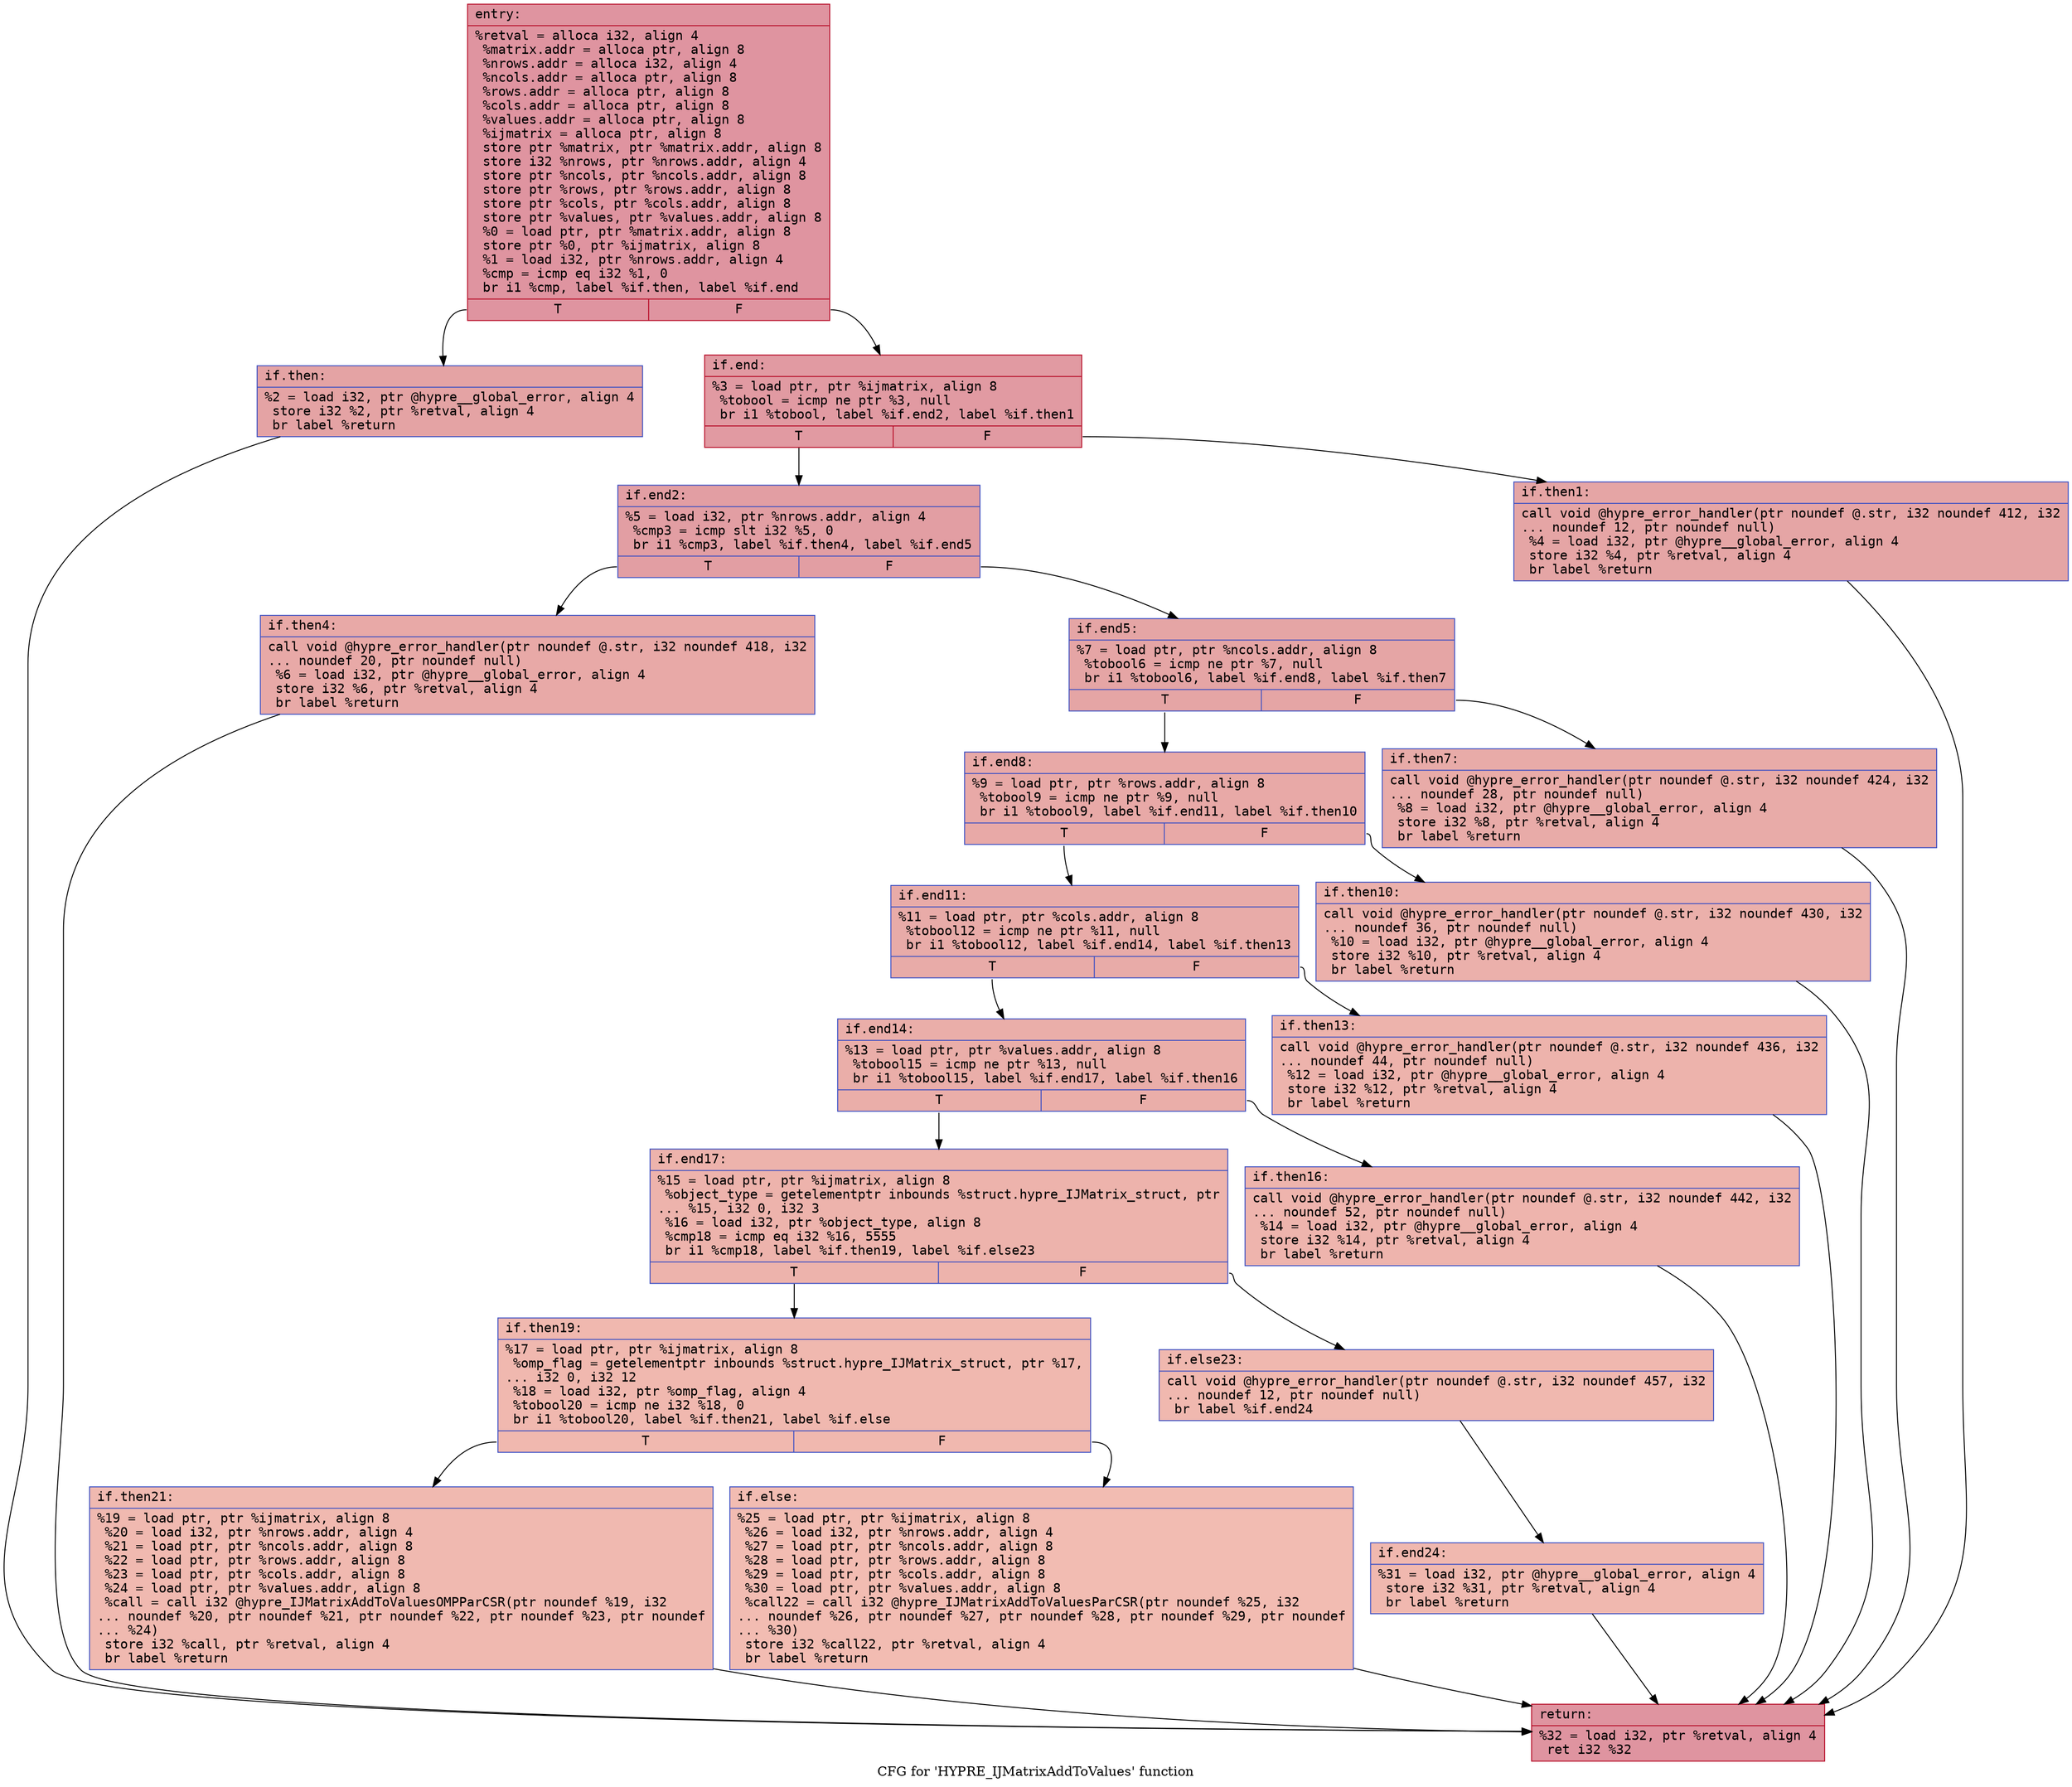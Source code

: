 digraph "CFG for 'HYPRE_IJMatrixAddToValues' function" {
	label="CFG for 'HYPRE_IJMatrixAddToValues' function";

	Node0x55c120a46110 [shape=record,color="#b70d28ff", style=filled, fillcolor="#b70d2870" fontname="Courier",label="{entry:\l|  %retval = alloca i32, align 4\l  %matrix.addr = alloca ptr, align 8\l  %nrows.addr = alloca i32, align 4\l  %ncols.addr = alloca ptr, align 8\l  %rows.addr = alloca ptr, align 8\l  %cols.addr = alloca ptr, align 8\l  %values.addr = alloca ptr, align 8\l  %ijmatrix = alloca ptr, align 8\l  store ptr %matrix, ptr %matrix.addr, align 8\l  store i32 %nrows, ptr %nrows.addr, align 4\l  store ptr %ncols, ptr %ncols.addr, align 8\l  store ptr %rows, ptr %rows.addr, align 8\l  store ptr %cols, ptr %cols.addr, align 8\l  store ptr %values, ptr %values.addr, align 8\l  %0 = load ptr, ptr %matrix.addr, align 8\l  store ptr %0, ptr %ijmatrix, align 8\l  %1 = load i32, ptr %nrows.addr, align 4\l  %cmp = icmp eq i32 %1, 0\l  br i1 %cmp, label %if.then, label %if.end\l|{<s0>T|<s1>F}}"];
	Node0x55c120a46110:s0 -> Node0x55c120a47490[tooltip="entry -> if.then\nProbability 37.50%" ];
	Node0x55c120a46110:s1 -> Node0x55c120a47500[tooltip="entry -> if.end\nProbability 62.50%" ];
	Node0x55c120a47490 [shape=record,color="#3d50c3ff", style=filled, fillcolor="#c32e3170" fontname="Courier",label="{if.then:\l|  %2 = load i32, ptr @hypre__global_error, align 4\l  store i32 %2, ptr %retval, align 4\l  br label %return\l}"];
	Node0x55c120a47490 -> Node0x55c120a477a0[tooltip="if.then -> return\nProbability 100.00%" ];
	Node0x55c120a47500 [shape=record,color="#b70d28ff", style=filled, fillcolor="#bb1b2c70" fontname="Courier",label="{if.end:\l|  %3 = load ptr, ptr %ijmatrix, align 8\l  %tobool = icmp ne ptr %3, null\l  br i1 %tobool, label %if.end2, label %if.then1\l|{<s0>T|<s1>F}}"];
	Node0x55c120a47500:s0 -> Node0x55c120a479b0[tooltip="if.end -> if.end2\nProbability 62.50%" ];
	Node0x55c120a47500:s1 -> Node0x55c120a47a20[tooltip="if.end -> if.then1\nProbability 37.50%" ];
	Node0x55c120a47a20 [shape=record,color="#3d50c3ff", style=filled, fillcolor="#c5333470" fontname="Courier",label="{if.then1:\l|  call void @hypre_error_handler(ptr noundef @.str, i32 noundef 412, i32\l... noundef 12, ptr noundef null)\l  %4 = load i32, ptr @hypre__global_error, align 4\l  store i32 %4, ptr %retval, align 4\l  br label %return\l}"];
	Node0x55c120a47a20 -> Node0x55c120a477a0[tooltip="if.then1 -> return\nProbability 100.00%" ];
	Node0x55c120a479b0 [shape=record,color="#3d50c3ff", style=filled, fillcolor="#be242e70" fontname="Courier",label="{if.end2:\l|  %5 = load i32, ptr %nrows.addr, align 4\l  %cmp3 = icmp slt i32 %5, 0\l  br i1 %cmp3, label %if.then4, label %if.end5\l|{<s0>T|<s1>F}}"];
	Node0x55c120a479b0:s0 -> Node0x55c120a47fb0[tooltip="if.end2 -> if.then4\nProbability 37.50%" ];
	Node0x55c120a479b0:s1 -> Node0x55c120a48000[tooltip="if.end2 -> if.end5\nProbability 62.50%" ];
	Node0x55c120a47fb0 [shape=record,color="#3d50c3ff", style=filled, fillcolor="#ca3b3770" fontname="Courier",label="{if.then4:\l|  call void @hypre_error_handler(ptr noundef @.str, i32 noundef 418, i32\l... noundef 20, ptr noundef null)\l  %6 = load i32, ptr @hypre__global_error, align 4\l  store i32 %6, ptr %retval, align 4\l  br label %return\l}"];
	Node0x55c120a47fb0 -> Node0x55c120a477a0[tooltip="if.then4 -> return\nProbability 100.00%" ];
	Node0x55c120a48000 [shape=record,color="#3d50c3ff", style=filled, fillcolor="#c5333470" fontname="Courier",label="{if.end5:\l|  %7 = load ptr, ptr %ncols.addr, align 8\l  %tobool6 = icmp ne ptr %7, null\l  br i1 %tobool6, label %if.end8, label %if.then7\l|{<s0>T|<s1>F}}"];
	Node0x55c120a48000:s0 -> Node0x55c120a488b0[tooltip="if.end5 -> if.end8\nProbability 62.50%" ];
	Node0x55c120a48000:s1 -> Node0x55c120a48900[tooltip="if.end5 -> if.then7\nProbability 37.50%" ];
	Node0x55c120a48900 [shape=record,color="#3d50c3ff", style=filled, fillcolor="#cc403a70" fontname="Courier",label="{if.then7:\l|  call void @hypre_error_handler(ptr noundef @.str, i32 noundef 424, i32\l... noundef 28, ptr noundef null)\l  %8 = load i32, ptr @hypre__global_error, align 4\l  store i32 %8, ptr %retval, align 4\l  br label %return\l}"];
	Node0x55c120a48900 -> Node0x55c120a477a0[tooltip="if.then7 -> return\nProbability 100.00%" ];
	Node0x55c120a488b0 [shape=record,color="#3d50c3ff", style=filled, fillcolor="#ca3b3770" fontname="Courier",label="{if.end8:\l|  %9 = load ptr, ptr %rows.addr, align 8\l  %tobool9 = icmp ne ptr %9, null\l  br i1 %tobool9, label %if.end11, label %if.then10\l|{<s0>T|<s1>F}}"];
	Node0x55c120a488b0:s0 -> Node0x55c120a48e90[tooltip="if.end8 -> if.end11\nProbability 62.50%" ];
	Node0x55c120a488b0:s1 -> Node0x55c120a48ee0[tooltip="if.end8 -> if.then10\nProbability 37.50%" ];
	Node0x55c120a48ee0 [shape=record,color="#3d50c3ff", style=filled, fillcolor="#d24b4070" fontname="Courier",label="{if.then10:\l|  call void @hypre_error_handler(ptr noundef @.str, i32 noundef 430, i32\l... noundef 36, ptr noundef null)\l  %10 = load i32, ptr @hypre__global_error, align 4\l  store i32 %10, ptr %retval, align 4\l  br label %return\l}"];
	Node0x55c120a48ee0 -> Node0x55c120a477a0[tooltip="if.then10 -> return\nProbability 100.00%" ];
	Node0x55c120a48e90 [shape=record,color="#3d50c3ff", style=filled, fillcolor="#cc403a70" fontname="Courier",label="{if.end11:\l|  %11 = load ptr, ptr %cols.addr, align 8\l  %tobool12 = icmp ne ptr %11, null\l  br i1 %tobool12, label %if.end14, label %if.then13\l|{<s0>T|<s1>F}}"];
	Node0x55c120a48e90:s0 -> Node0x55c120a49480[tooltip="if.end11 -> if.end14\nProbability 62.50%" ];
	Node0x55c120a48e90:s1 -> Node0x55c120a494d0[tooltip="if.end11 -> if.then13\nProbability 37.50%" ];
	Node0x55c120a494d0 [shape=record,color="#3d50c3ff", style=filled, fillcolor="#d6524470" fontname="Courier",label="{if.then13:\l|  call void @hypre_error_handler(ptr noundef @.str, i32 noundef 436, i32\l... noundef 44, ptr noundef null)\l  %12 = load i32, ptr @hypre__global_error, align 4\l  store i32 %12, ptr %retval, align 4\l  br label %return\l}"];
	Node0x55c120a494d0 -> Node0x55c120a477a0[tooltip="if.then13 -> return\nProbability 100.00%" ];
	Node0x55c120a49480 [shape=record,color="#3d50c3ff", style=filled, fillcolor="#d0473d70" fontname="Courier",label="{if.end14:\l|  %13 = load ptr, ptr %values.addr, align 8\l  %tobool15 = icmp ne ptr %13, null\l  br i1 %tobool15, label %if.end17, label %if.then16\l|{<s0>T|<s1>F}}"];
	Node0x55c120a49480:s0 -> Node0x55c120a49a80[tooltip="if.end14 -> if.end17\nProbability 62.50%" ];
	Node0x55c120a49480:s1 -> Node0x55c120a49ad0[tooltip="if.end14 -> if.then16\nProbability 37.50%" ];
	Node0x55c120a49ad0 [shape=record,color="#3d50c3ff", style=filled, fillcolor="#d8564670" fontname="Courier",label="{if.then16:\l|  call void @hypre_error_handler(ptr noundef @.str, i32 noundef 442, i32\l... noundef 52, ptr noundef null)\l  %14 = load i32, ptr @hypre__global_error, align 4\l  store i32 %14, ptr %retval, align 4\l  br label %return\l}"];
	Node0x55c120a49ad0 -> Node0x55c120a477a0[tooltip="if.then16 -> return\nProbability 100.00%" ];
	Node0x55c120a49a80 [shape=record,color="#3d50c3ff", style=filled, fillcolor="#d6524470" fontname="Courier",label="{if.end17:\l|  %15 = load ptr, ptr %ijmatrix, align 8\l  %object_type = getelementptr inbounds %struct.hypre_IJMatrix_struct, ptr\l... %15, i32 0, i32 3\l  %16 = load i32, ptr %object_type, align 8\l  %cmp18 = icmp eq i32 %16, 5555\l  br i1 %cmp18, label %if.then19, label %if.else23\l|{<s0>T|<s1>F}}"];
	Node0x55c120a49a80:s0 -> Node0x55c120a4a1c0[tooltip="if.end17 -> if.then19\nProbability 50.00%" ];
	Node0x55c120a49a80:s1 -> Node0x55c120a4a210[tooltip="if.end17 -> if.else23\nProbability 50.00%" ];
	Node0x55c120a4a1c0 [shape=record,color="#3d50c3ff", style=filled, fillcolor="#dc5d4a70" fontname="Courier",label="{if.then19:\l|  %17 = load ptr, ptr %ijmatrix, align 8\l  %omp_flag = getelementptr inbounds %struct.hypre_IJMatrix_struct, ptr %17,\l... i32 0, i32 12\l  %18 = load i32, ptr %omp_flag, align 4\l  %tobool20 = icmp ne i32 %18, 0\l  br i1 %tobool20, label %if.then21, label %if.else\l|{<s0>T|<s1>F}}"];
	Node0x55c120a4a1c0:s0 -> Node0x55c120a4a5f0[tooltip="if.then19 -> if.then21\nProbability 62.50%" ];
	Node0x55c120a4a1c0:s1 -> Node0x55c120a4a670[tooltip="if.then19 -> if.else\nProbability 37.50%" ];
	Node0x55c120a4a5f0 [shape=record,color="#3d50c3ff", style=filled, fillcolor="#de614d70" fontname="Courier",label="{if.then21:\l|  %19 = load ptr, ptr %ijmatrix, align 8\l  %20 = load i32, ptr %nrows.addr, align 4\l  %21 = load ptr, ptr %ncols.addr, align 8\l  %22 = load ptr, ptr %rows.addr, align 8\l  %23 = load ptr, ptr %cols.addr, align 8\l  %24 = load ptr, ptr %values.addr, align 8\l  %call = call i32 @hypre_IJMatrixAddToValuesOMPParCSR(ptr noundef %19, i32\l... noundef %20, ptr noundef %21, ptr noundef %22, ptr noundef %23, ptr noundef\l... %24)\l  store i32 %call, ptr %retval, align 4\l  br label %return\l}"];
	Node0x55c120a4a5f0 -> Node0x55c120a477a0[tooltip="if.then21 -> return\nProbability 100.00%" ];
	Node0x55c120a4a670 [shape=record,color="#3d50c3ff", style=filled, fillcolor="#e1675170" fontname="Courier",label="{if.else:\l|  %25 = load ptr, ptr %ijmatrix, align 8\l  %26 = load i32, ptr %nrows.addr, align 4\l  %27 = load ptr, ptr %ncols.addr, align 8\l  %28 = load ptr, ptr %rows.addr, align 8\l  %29 = load ptr, ptr %cols.addr, align 8\l  %30 = load ptr, ptr %values.addr, align 8\l  %call22 = call i32 @hypre_IJMatrixAddToValuesParCSR(ptr noundef %25, i32\l... noundef %26, ptr noundef %27, ptr noundef %28, ptr noundef %29, ptr noundef\l... %30)\l  store i32 %call22, ptr %retval, align 4\l  br label %return\l}"];
	Node0x55c120a4a670 -> Node0x55c120a477a0[tooltip="if.else -> return\nProbability 100.00%" ];
	Node0x55c120a4a210 [shape=record,color="#3d50c3ff", style=filled, fillcolor="#dc5d4a70" fontname="Courier",label="{if.else23:\l|  call void @hypre_error_handler(ptr noundef @.str, i32 noundef 457, i32\l... noundef 12, ptr noundef null)\l  br label %if.end24\l}"];
	Node0x55c120a4a210 -> Node0x55c120a4b670[tooltip="if.else23 -> if.end24\nProbability 100.00%" ];
	Node0x55c120a4b670 [shape=record,color="#3d50c3ff", style=filled, fillcolor="#dc5d4a70" fontname="Courier",label="{if.end24:\l|  %31 = load i32, ptr @hypre__global_error, align 4\l  store i32 %31, ptr %retval, align 4\l  br label %return\l}"];
	Node0x55c120a4b670 -> Node0x55c120a477a0[tooltip="if.end24 -> return\nProbability 100.00%" ];
	Node0x55c120a477a0 [shape=record,color="#b70d28ff", style=filled, fillcolor="#b70d2870" fontname="Courier",label="{return:\l|  %32 = load i32, ptr %retval, align 4\l  ret i32 %32\l}"];
}
